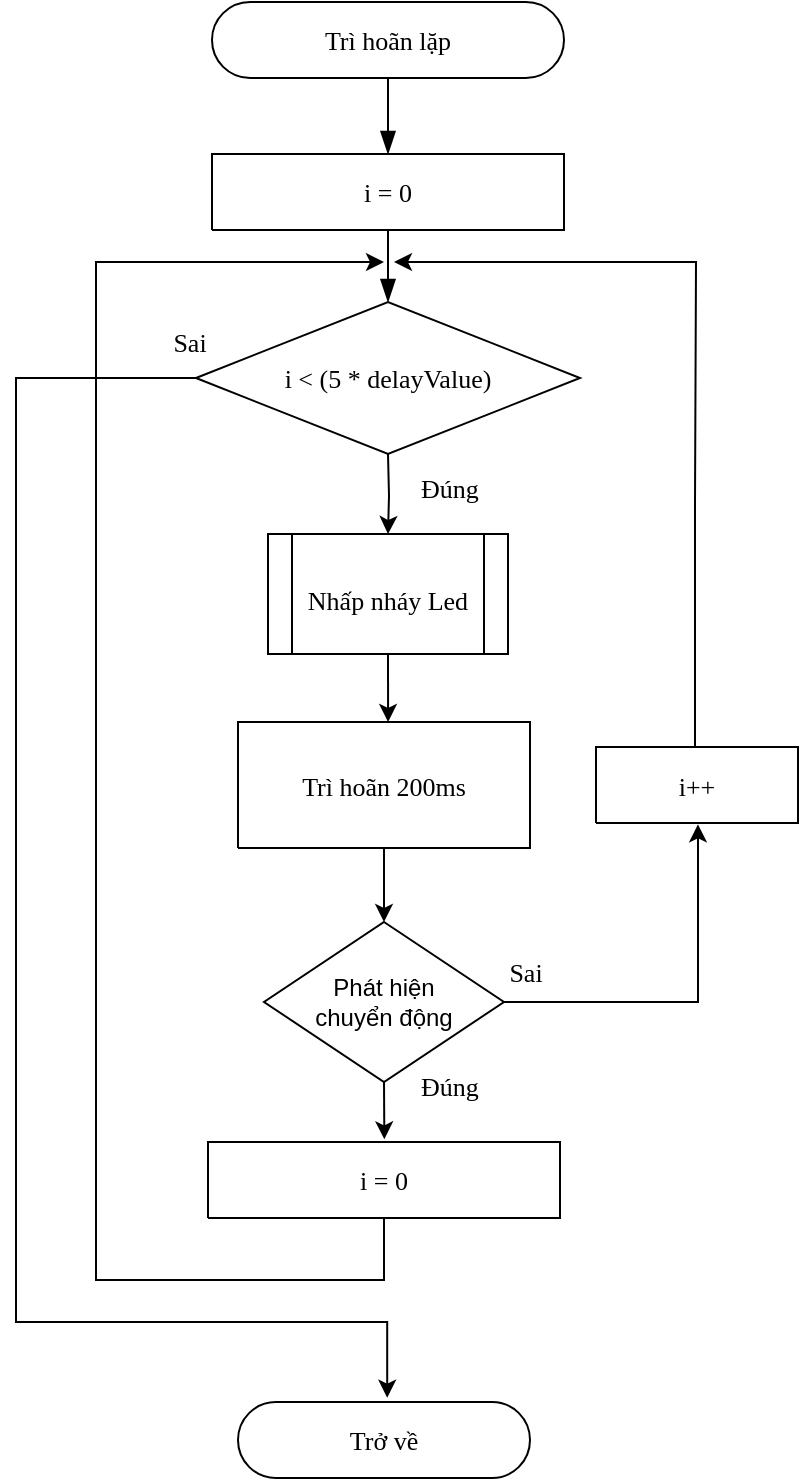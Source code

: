 <mxfile version="13.0.3" type="device"><diagram name="Page-1" id="Page-1"><mxGraphModel dx="2048" dy="1184" grid="1" gridSize="10" guides="1" tooltips="1" connect="1" arrows="1" fold="1" page="1" pageScale="1" pageWidth="850" pageHeight="1100" math="0" shadow="0"><root><mxCell id="0"/><mxCell id="1" value="Flowchart" parent="0"/><mxCell id="3" value="&lt;font style=&quot;font-size: 13px ; color: rgb(0 , 0 , 0) ; direction: ltr ; letter-spacing: 0px ; line-height: 120% ; opacity: 1&quot;&gt;Trì hoãn lặp&lt;br style=&quot;font-size: 13px&quot;&gt;&lt;/font&gt;" style="verticalAlign=middle;align=center;vsdxID=1;fillColor=#FFFFFF;gradientColor=none;shape=stencil(tVLLDoIwEPyaHkv6iAmcEf+jkQKNtSXbKvj3tlYiiHgx3mZ3Zncz7SBeuk70EjHiPNiTHFTtO8T3iDFlOgnKB4R4hXjZWJAt2IupU92LqIzobK9xw5jmKMlyGqcYuU0d8qgPSa6VmcnzIqPFN7mAY+BgvR2e+l2Sby+ceCxG5TBYL7yyZsFpAa3E4RRutGgXlBuk7Fftj17W1n9ysv2Sf/ESwOtPG6V1isScf89AaKX88OoO);strokeColor=#000000;spacingTop=-1;spacingBottom=-1;spacingLeft=-1;spacingRight=-1;labelBackgroundColor=none;rounded=0;html=1;whiteSpace=wrap;fontFamily=Times New Roman;fontSize=13;" parent="1" vertex="1"><mxGeometry x="218" y="260" width="176" height="38" as="geometry"/></mxCell><mxCell id="4" value="&lt;font style=&quot;font-size: 13px; color: rgb(0, 0, 0); direction: ltr; letter-spacing: 0px; line-height: 120%; opacity: 1;&quot;&gt;i = 0&lt;br style=&quot;font-size: 13px;&quot;&gt;&lt;/font&gt;" style="verticalAlign=middle;align=center;vsdxID=2;fillColor=#FFFFFF;gradientColor=none;shape=stencil(nZBLDoAgDERP0z3SIyjew0SURgSD+Lu9kMZoXLhwN9O+tukAlrNpJg1SzDH4QW/URgNYgZTkjA4UkwJUgGXng+6DX1zLfmoymdXo17xh5zmRJ6Q42BWCfc2oJfdAr+Yv+AP9Cb7OJ3H/2JG1HNGz/84klThPVCc=);strokeColor=#000000;spacingTop=-1;spacingBottom=-1;spacingLeft=-1;spacingRight=-1;labelBackgroundColor=none;rounded=0;html=1;whiteSpace=wrap;fontFamily=Times New Roman;fontSize=13;" parent="1" vertex="1"><mxGeometry x="218" y="336" width="176" height="38" as="geometry"/></mxCell><mxCell id="sQXtQ6kPgrgIij2PjAcF-37" style="edgeStyle=orthogonalEdgeStyle;rounded=0;orthogonalLoop=1;jettySize=auto;html=1;entryX=0.511;entryY=-0.057;entryDx=0;entryDy=0;entryPerimeter=0;" edge="1" parent="1" source="5" target="7"><mxGeometry relative="1" as="geometry"><mxPoint x="306" y="920" as="targetPoint"/><Array as="points"><mxPoint x="120" y="448"/><mxPoint x="120" y="920"/><mxPoint x="306" y="920"/></Array></mxGeometry></mxCell><mxCell id="5" style="vsdxID=3;fillColor=#FFFFFF;gradientColor=none;shape=stencil(UzV2Ls5ILEhVNTIoLinKz04tz0wpyVA1dlE1MsrMy0gtyiwBslSNXVWNndPyi1LTi/JL81Ig/IJEkEoQKze/DGRCBUSfAUiHkUElhGcK4bpBVOZk5iGpNEVVikeloQHZpsK0YlWLz1QgA+HFtMycHEgIIcujBwlQCBKcxq4A);strokeColor=#000000;spacingTop=-1;spacingBottom=-1;spacingLeft=-1;spacingRight=-1;labelBackgroundColor=none;rounded=0;html=1;whiteSpace=wrap;fontFamily=Times New Roman;fontSize=13;" parent="1" vertex="1"><mxGeometry x="210" y="410" width="192" height="76" as="geometry"/></mxCell><mxCell id="6" value="&lt;font style=&quot;font-size: 13px ; color: rgb(0 , 0 , 0) ; direction: ltr ; letter-spacing: 0px ; line-height: 120% ; opacity: 1&quot;&gt;i &amp;lt; (5 * delayValue)&lt;br style=&quot;font-size: 13px&quot;&gt;&lt;/font&gt;" style="text;vsdxID=3;fillColor=none;gradientColor=none;strokeColor=none;spacingTop=-1;spacingBottom=-1;spacingLeft=-1;spacingRight=-1;labelBackgroundColor=none;rounded=0;html=1;whiteSpace=wrap;verticalAlign=middle;align=center;;html=1;fontFamily=Times New Roman;fontSize=13;" parent="5" vertex="1"><mxGeometry x="16.01" y="9.33" width="160.07" height="57.15" as="geometry"/></mxCell><mxCell id="7" value="&lt;font style=&quot;font-size: 13px; color: rgb(0, 0, 0); direction: ltr; letter-spacing: 0px; line-height: 120%; opacity: 1;&quot;&gt;Trở về&lt;br style=&quot;font-size: 13px;&quot;&gt;&lt;/font&gt;" style="verticalAlign=middle;align=center;vsdxID=4;fillColor=#FFFFFF;gradientColor=none;shape=stencil(tVJBDsIgEHwNRwxCTPVc6z+I3bZEhGZBW38vSI2ttV6Mt9md2d0MDBG5a2QLhDPn0Z6gU6VviNgTzpVpAJUPiIiCiLyyCDXaiylT3cqojOhsr3FDn+bWfLXL4hRnt6HD2KM+JLlWZiTfZismvsklHgOH8+046DdJvrzwyVPZK0fReumVNRNOS6yBhlO00rKeUK4DaGftj17m1n9ysvySf/ESwOtPK6V1isSYf89AaKX8iOIO);strokeColor=#000000;spacingTop=-1;spacingBottom=-1;spacingLeft=-1;spacingRight=-1;labelBackgroundColor=none;rounded=0;html=1;whiteSpace=wrap;fontFamily=Times New Roman;fontSize=13;" parent="1" vertex="1"><mxGeometry x="231" y="960" width="146" height="38" as="geometry"/></mxCell><mxCell id="sQXtQ6kPgrgIij2PjAcF-27" style="edgeStyle=orthogonalEdgeStyle;rounded=0;orthogonalLoop=1;jettySize=auto;html=1;entryX=0.5;entryY=0;entryDx=0;entryDy=0;" edge="1" parent="1" source="8" target="sQXtQ6kPgrgIij2PjAcF-22"><mxGeometry relative="1" as="geometry"/></mxCell><mxCell id="8" value="&lt;font style=&quot;font-size: 13px; color: rgb(0, 0, 0); direction: ltr; letter-spacing: 0px; line-height: 120%; opacity: 1;&quot;&gt;Trì hoãn 200ms&lt;br style=&quot;font-size: 13px;&quot;&gt;&lt;/font&gt;" style="verticalAlign=middle;align=center;vsdxID=5;fillColor=#FFFFFF;gradientColor=none;shape=stencil(nZBLDoAgDERP0z3SIyjew0SURgSD+Lu9kMZoXLhwN9O+tukAlrNpJg1SzDH4QW/URgNYgZTkjA4UkwJUgGXng+6DX1zLfmoymdXo17xh5zmRJ6Q42BWCfc2oJfdAr+Yv+AP9Cb7OJ3H/2JG1HNGz/84klThPVCc=);strokeColor=#000000;spacingTop=-1;spacingBottom=-1;spacingLeft=-1;spacingRight=-1;labelBackgroundColor=none;rounded=0;html=1;whiteSpace=wrap;fontFamily=Times New Roman;fontSize=13;" parent="1" vertex="1"><mxGeometry x="231" y="620" width="146" height="63" as="geometry"/></mxCell><mxCell id="sQXtQ6kPgrgIij2PjAcF-29" style="edgeStyle=orthogonalEdgeStyle;rounded=0;orthogonalLoop=1;jettySize=auto;html=1;" edge="1" parent="1"><mxGeometry relative="1" as="geometry"><mxPoint x="309" y="390" as="targetPoint"/><mxPoint x="459.5" y="632.5" as="sourcePoint"/><Array as="points"><mxPoint x="460" y="511"/><mxPoint x="460" y="390"/></Array></mxGeometry></mxCell><mxCell id="9" value="&lt;font style=&quot;font-size: 13px; color: rgb(0, 0, 0); direction: ltr; letter-spacing: 0px; line-height: 120%; opacity: 1;&quot;&gt;i++&lt;br style=&quot;font-size: 13px;&quot;&gt;&lt;/font&gt;" style="verticalAlign=middle;align=center;vsdxID=6;fillColor=#FFFFFF;gradientColor=none;shape=stencil(nZBLDoAgDERP0z3SIyjew0SURgSD+Lu9kMZoXLhwN9O+tukAlrNpJg1SzDH4QW/URgNYgZTkjA4UkwJUgGXng+6DX1zLfmoymdXo17xh5zmRJ6Q42BWCfc2oJfdAr+Yv+AP9Cb7OJ3H/2JG1HNGz/84klThPVCc=);strokeColor=#000000;spacingTop=-1;spacingBottom=-1;spacingLeft=-1;spacingRight=-1;labelBackgroundColor=none;rounded=0;html=1;whiteSpace=wrap;fontFamily=Times New Roman;fontSize=13;" parent="1" vertex="1"><mxGeometry x="410" y="632.5" width="101" height="38" as="geometry"/></mxCell><mxCell id="10" value="&lt;font style=&quot;font-size: 13px; color: rgb(0, 0, 0); direction: ltr; letter-spacing: 0px; line-height: 120%; opacity: 1;&quot;&gt;Đúng&lt;br style=&quot;font-size: 13px;&quot;&gt;&lt;/font&gt;" style="verticalAlign=middle;align=center;vsdxID=14;fillColor=none;gradientColor=none;shape=stencil(nZBLDoAgDERP0z3SIyjew0SURgSD+Lu9kMZoXLhwN9O+tukAlrNpJg1SzDH4QW/URgNYgZTkjA4UkwJUgGXng+6DX1zLfmoymdXo17xh5zmRJ6Q42BWCfc2oJfdAr+Yv+AP9Cb7OJ3H/2JG1HNGz/84klThPVCc=);strokeColor=none;labelBackgroundColor=none;rounded=0;html=1;whiteSpace=wrap;fontFamily=Times New Roman;fontSize=13;" parent="1" vertex="1"><mxGeometry x="318" y="486" width="38" height="33" as="geometry"/></mxCell><mxCell id="11" value="&lt;font style=&quot;font-size: 13px; color: rgb(0, 0, 0); direction: ltr; letter-spacing: 0px; line-height: 120%; opacity: 1;&quot;&gt;Sai&lt;br style=&quot;font-size: 13px;&quot;&gt;&lt;/font&gt;" style="verticalAlign=middle;align=center;vsdxID=15;fillColor=none;gradientColor=none;shape=stencil(nZBLDoAgDERP0z3SIyjew0SURgSD+Lu9kMZoXLhwN9O+tukAlrNpJg1SzDH4QW/URgNYgZTkjA4UkwJUgGXng+6DX1zLfmoymdXo17xh5zmRJ6Q42BWCfc2oJfdAr+Yv+AP9Cb7OJ3H/2JG1HNGz/84klThPVCc=);strokeColor=none;labelBackgroundColor=none;rounded=0;html=1;whiteSpace=wrap;fontFamily=Times New Roman;fontSize=13;" parent="1" vertex="1"><mxGeometry x="196" y="420" width="22" height="19" as="geometry"/></mxCell><mxCell id="eZlKPolg9Xh2C6s6MTs2-18" value="" style="shape=process;whiteSpace=wrap;html=1;backgroundOutline=1;fontFamily=Times New Roman;fontSize=13;" parent="1" vertex="1"><mxGeometry x="246" y="526" width="120" height="60" as="geometry"/></mxCell><mxCell id="sQXtQ6kPgrgIij2PjAcF-26" style="edgeStyle=orthogonalEdgeStyle;rounded=0;orthogonalLoop=1;jettySize=auto;html=1;entryX=0.514;entryY=0;entryDx=0;entryDy=0;entryPerimeter=0;" edge="1" parent="1" target="8"><mxGeometry relative="1" as="geometry"><mxPoint x="306" y="586" as="sourcePoint"/><mxPoint x="306.044" y="617" as="targetPoint"/></mxGeometry></mxCell><mxCell id="eZlKPolg9Xh2C6s6MTs2-19" value="Nhấp nháy Led" style="text;html=1;strokeColor=none;fillColor=none;align=center;verticalAlign=middle;whiteSpace=wrap;rounded=0;fontFamily=Times New Roman;fontSize=13;" parent="1" vertex="1"><mxGeometry x="256" y="529" width="100" height="60" as="geometry"/></mxCell><mxCell id="sQXtQ6kPgrgIij2PjAcF-28" style="edgeStyle=orthogonalEdgeStyle;rounded=0;orthogonalLoop=1;jettySize=auto;html=1;exitX=1;exitY=0.5;exitDx=0;exitDy=0;entryX=0.505;entryY=1.018;entryDx=0;entryDy=0;entryPerimeter=0;" edge="1" parent="1" source="sQXtQ6kPgrgIij2PjAcF-22" target="9"><mxGeometry relative="1" as="geometry"/></mxCell><mxCell id="sQXtQ6kPgrgIij2PjAcF-35" style="edgeStyle=orthogonalEdgeStyle;rounded=0;orthogonalLoop=1;jettySize=auto;html=1;exitX=0.5;exitY=1;exitDx=0;exitDy=0;entryX=0.501;entryY=-0.035;entryDx=0;entryDy=0;entryPerimeter=0;" edge="1" parent="1" source="sQXtQ6kPgrgIij2PjAcF-22" target="sQXtQ6kPgrgIij2PjAcF-34"><mxGeometry relative="1" as="geometry"/></mxCell><mxCell id="sQXtQ6kPgrgIij2PjAcF-22" value="" style="rhombus;whiteSpace=wrap;html=1;" vertex="1" parent="1"><mxGeometry x="244" y="720" width="120" height="80" as="geometry"/></mxCell><mxCell id="sQXtQ6kPgrgIij2PjAcF-23" value="Phát hiện chuyển động" style="text;html=1;strokeColor=none;fillColor=none;align=center;verticalAlign=middle;whiteSpace=wrap;rounded=0;" vertex="1" parent="1"><mxGeometry x="259" y="735" width="90" height="50" as="geometry"/></mxCell><mxCell id="sQXtQ6kPgrgIij2PjAcF-24" style="edgeStyle=orthogonalEdgeStyle;rounded=0;orthogonalLoop=1;jettySize=auto;html=1;entryX=0.5;entryY=0;entryDx=0;entryDy=0;" edge="1" parent="1" target="eZlKPolg9Xh2C6s6MTs2-18"><mxGeometry relative="1" as="geometry"><mxPoint x="306" y="486" as="sourcePoint"/></mxGeometry></mxCell><mxCell id="sQXtQ6kPgrgIij2PjAcF-30" value="&lt;font style=&quot;font-size: 13px; color: rgb(0, 0, 0); direction: ltr; letter-spacing: 0px; line-height: 120%; opacity: 1;&quot;&gt;Sai&lt;br style=&quot;font-size: 13px;&quot;&gt;&lt;/font&gt;" style="verticalAlign=middle;align=center;vsdxID=15;fillColor=none;gradientColor=none;shape=stencil(nZBLDoAgDERP0z3SIyjew0SURgSD+Lu9kMZoXLhwN9O+tukAlrNpJg1SzDH4QW/URgNYgZTkjA4UkwJUgGXng+6DX1zLfmoymdXo17xh5zmRJ6Q42BWCfc2oJfdAr+Yv+AP9Cb7OJ3H/2JG1HNGz/84klThPVCc=);strokeColor=none;labelBackgroundColor=none;rounded=0;html=1;whiteSpace=wrap;fontFamily=Times New Roman;fontSize=13;" vertex="1" parent="1"><mxGeometry x="364" y="735" width="22" height="19" as="geometry"/></mxCell><mxCell id="sQXtQ6kPgrgIij2PjAcF-32" value="&lt;font style=&quot;font-size: 13px; color: rgb(0, 0, 0); direction: ltr; letter-spacing: 0px; line-height: 120%; opacity: 1;&quot;&gt;Đúng&lt;br style=&quot;font-size: 13px;&quot;&gt;&lt;/font&gt;" style="verticalAlign=middle;align=center;vsdxID=14;fillColor=none;gradientColor=none;shape=stencil(nZBLDoAgDERP0z3SIyjew0SURgSD+Lu9kMZoXLhwN9O+tukAlrNpJg1SzDH4QW/URgNYgZTkjA4UkwJUgGXng+6DX1zLfmoymdXo17xh5zmRJ6Q42BWCfc2oJfdAr+Yv+AP9Cb7OJ3H/2JG1HNGz/84klThPVCc=);strokeColor=none;labelBackgroundColor=none;rounded=0;html=1;whiteSpace=wrap;fontFamily=Times New Roman;fontSize=13;" vertex="1" parent="1"><mxGeometry x="318" y="785" width="38" height="33" as="geometry"/></mxCell><mxCell id="sQXtQ6kPgrgIij2PjAcF-36" style="edgeStyle=orthogonalEdgeStyle;rounded=0;orthogonalLoop=1;jettySize=auto;html=1;" edge="1" parent="1" source="sQXtQ6kPgrgIij2PjAcF-34"><mxGeometry relative="1" as="geometry"><mxPoint x="304" y="390" as="targetPoint"/><Array as="points"><mxPoint x="304" y="899"/><mxPoint x="160" y="899"/><mxPoint x="160" y="390"/></Array></mxGeometry></mxCell><mxCell id="sQXtQ6kPgrgIij2PjAcF-34" value="&lt;font style=&quot;font-size: 13px; color: rgb(0, 0, 0); direction: ltr; letter-spacing: 0px; line-height: 120%; opacity: 1;&quot;&gt;i = 0&lt;br style=&quot;font-size: 13px;&quot;&gt;&lt;/font&gt;" style="verticalAlign=middle;align=center;vsdxID=2;fillColor=#FFFFFF;gradientColor=none;shape=stencil(nZBLDoAgDERP0z3SIyjew0SURgSD+Lu9kMZoXLhwN9O+tukAlrNpJg1SzDH4QW/URgNYgZTkjA4UkwJUgGXng+6DX1zLfmoymdXo17xh5zmRJ6Q42BWCfc2oJfdAr+Yv+AP9Cb7OJ3H/2JG1HNGz/84klThPVCc=);strokeColor=#000000;spacingTop=-1;spacingBottom=-1;spacingLeft=-1;spacingRight=-1;labelBackgroundColor=none;rounded=0;html=1;whiteSpace=wrap;fontFamily=Times New Roman;fontSize=13;" vertex="1" parent="1"><mxGeometry x="216" y="830" width="176" height="38" as="geometry"/></mxCell><mxCell id="2" value="Connector" parent="0"/><mxCell id="12" parent="2" vertex="1"><mxGeometry x="306" y="406" as="geometry"/></mxCell><mxCell id="15" style="vsdxID=7;edgeStyle=none;startArrow=none;endArrow=blockThin;startSize=9;endSize=9;spacingTop=0;spacingBottom=0;spacingLeft=0;spacingRight=0;verticalAlign=middle;html=1;labelBackgroundColor=#ffffff;rounded=0;exitX=0.5;exitY=1;exitDx=0;exitDy=0;exitPerimeter=0;entryX=0.5;entryY=0;entryDx=0;entryDy=0;entryPerimeter=0;endFill=1;" parent="2" source="3" target="4" edge="1"><mxGeometry relative="1" as="geometry"><mxPoint x="12" as="offset"/><Array as="points"/></mxGeometry></mxCell><mxCell id="16" style="vsdxID=8;edgeStyle=none;startArrow=none;endArrow=blockThin;startSize=9;endSize=9;spacingTop=0;spacingBottom=0;spacingLeft=0;spacingRight=0;verticalAlign=middle;html=1;labelBackgroundColor=#ffffff;rounded=0;exitX=0.5;exitY=1;exitDx=0;exitDy=0;exitPerimeter=0;entryX=0.5;entryY=0;entryDx=0;entryDy=0;entryPerimeter=0;endFill=1;" parent="2" source="4" target="5" edge="1"><mxGeometry relative="1" as="geometry"><mxPoint x="12" y="-1" as="offset"/><Array as="points"/></mxGeometry></mxCell></root></mxGraphModel></diagram></mxfile>